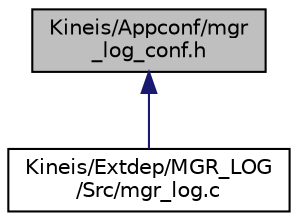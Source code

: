 digraph "Kineis/Appconf/mgr_log_conf.h"
{
 // INTERACTIVE_SVG=YES
 // LATEX_PDF_SIZE
  edge [fontname="Helvetica",fontsize="10",labelfontname="Helvetica",labelfontsize="10"];
  node [fontname="Helvetica",fontsize="10",shape=record];
  Node1 [label="Kineis/Appconf/mgr\l_log_conf.h",height=0.2,width=0.4,color="black", fillcolor="grey75", style="filled", fontcolor="black",tooltip="template configuration for logging manager of kineis_sw libraries"];
  Node1 -> Node2 [dir="back",color="midnightblue",fontsize="10",style="solid",fontname="Helvetica"];
  Node2 [label="Kineis/Extdep/MGR_LOG\l/Src/mgr_log.c",height=0.2,width=0.4,color="black", fillcolor="white", style="filled",URL="$db/de3/mgr__log_8c.html",tooltip="logger main file"];
}
